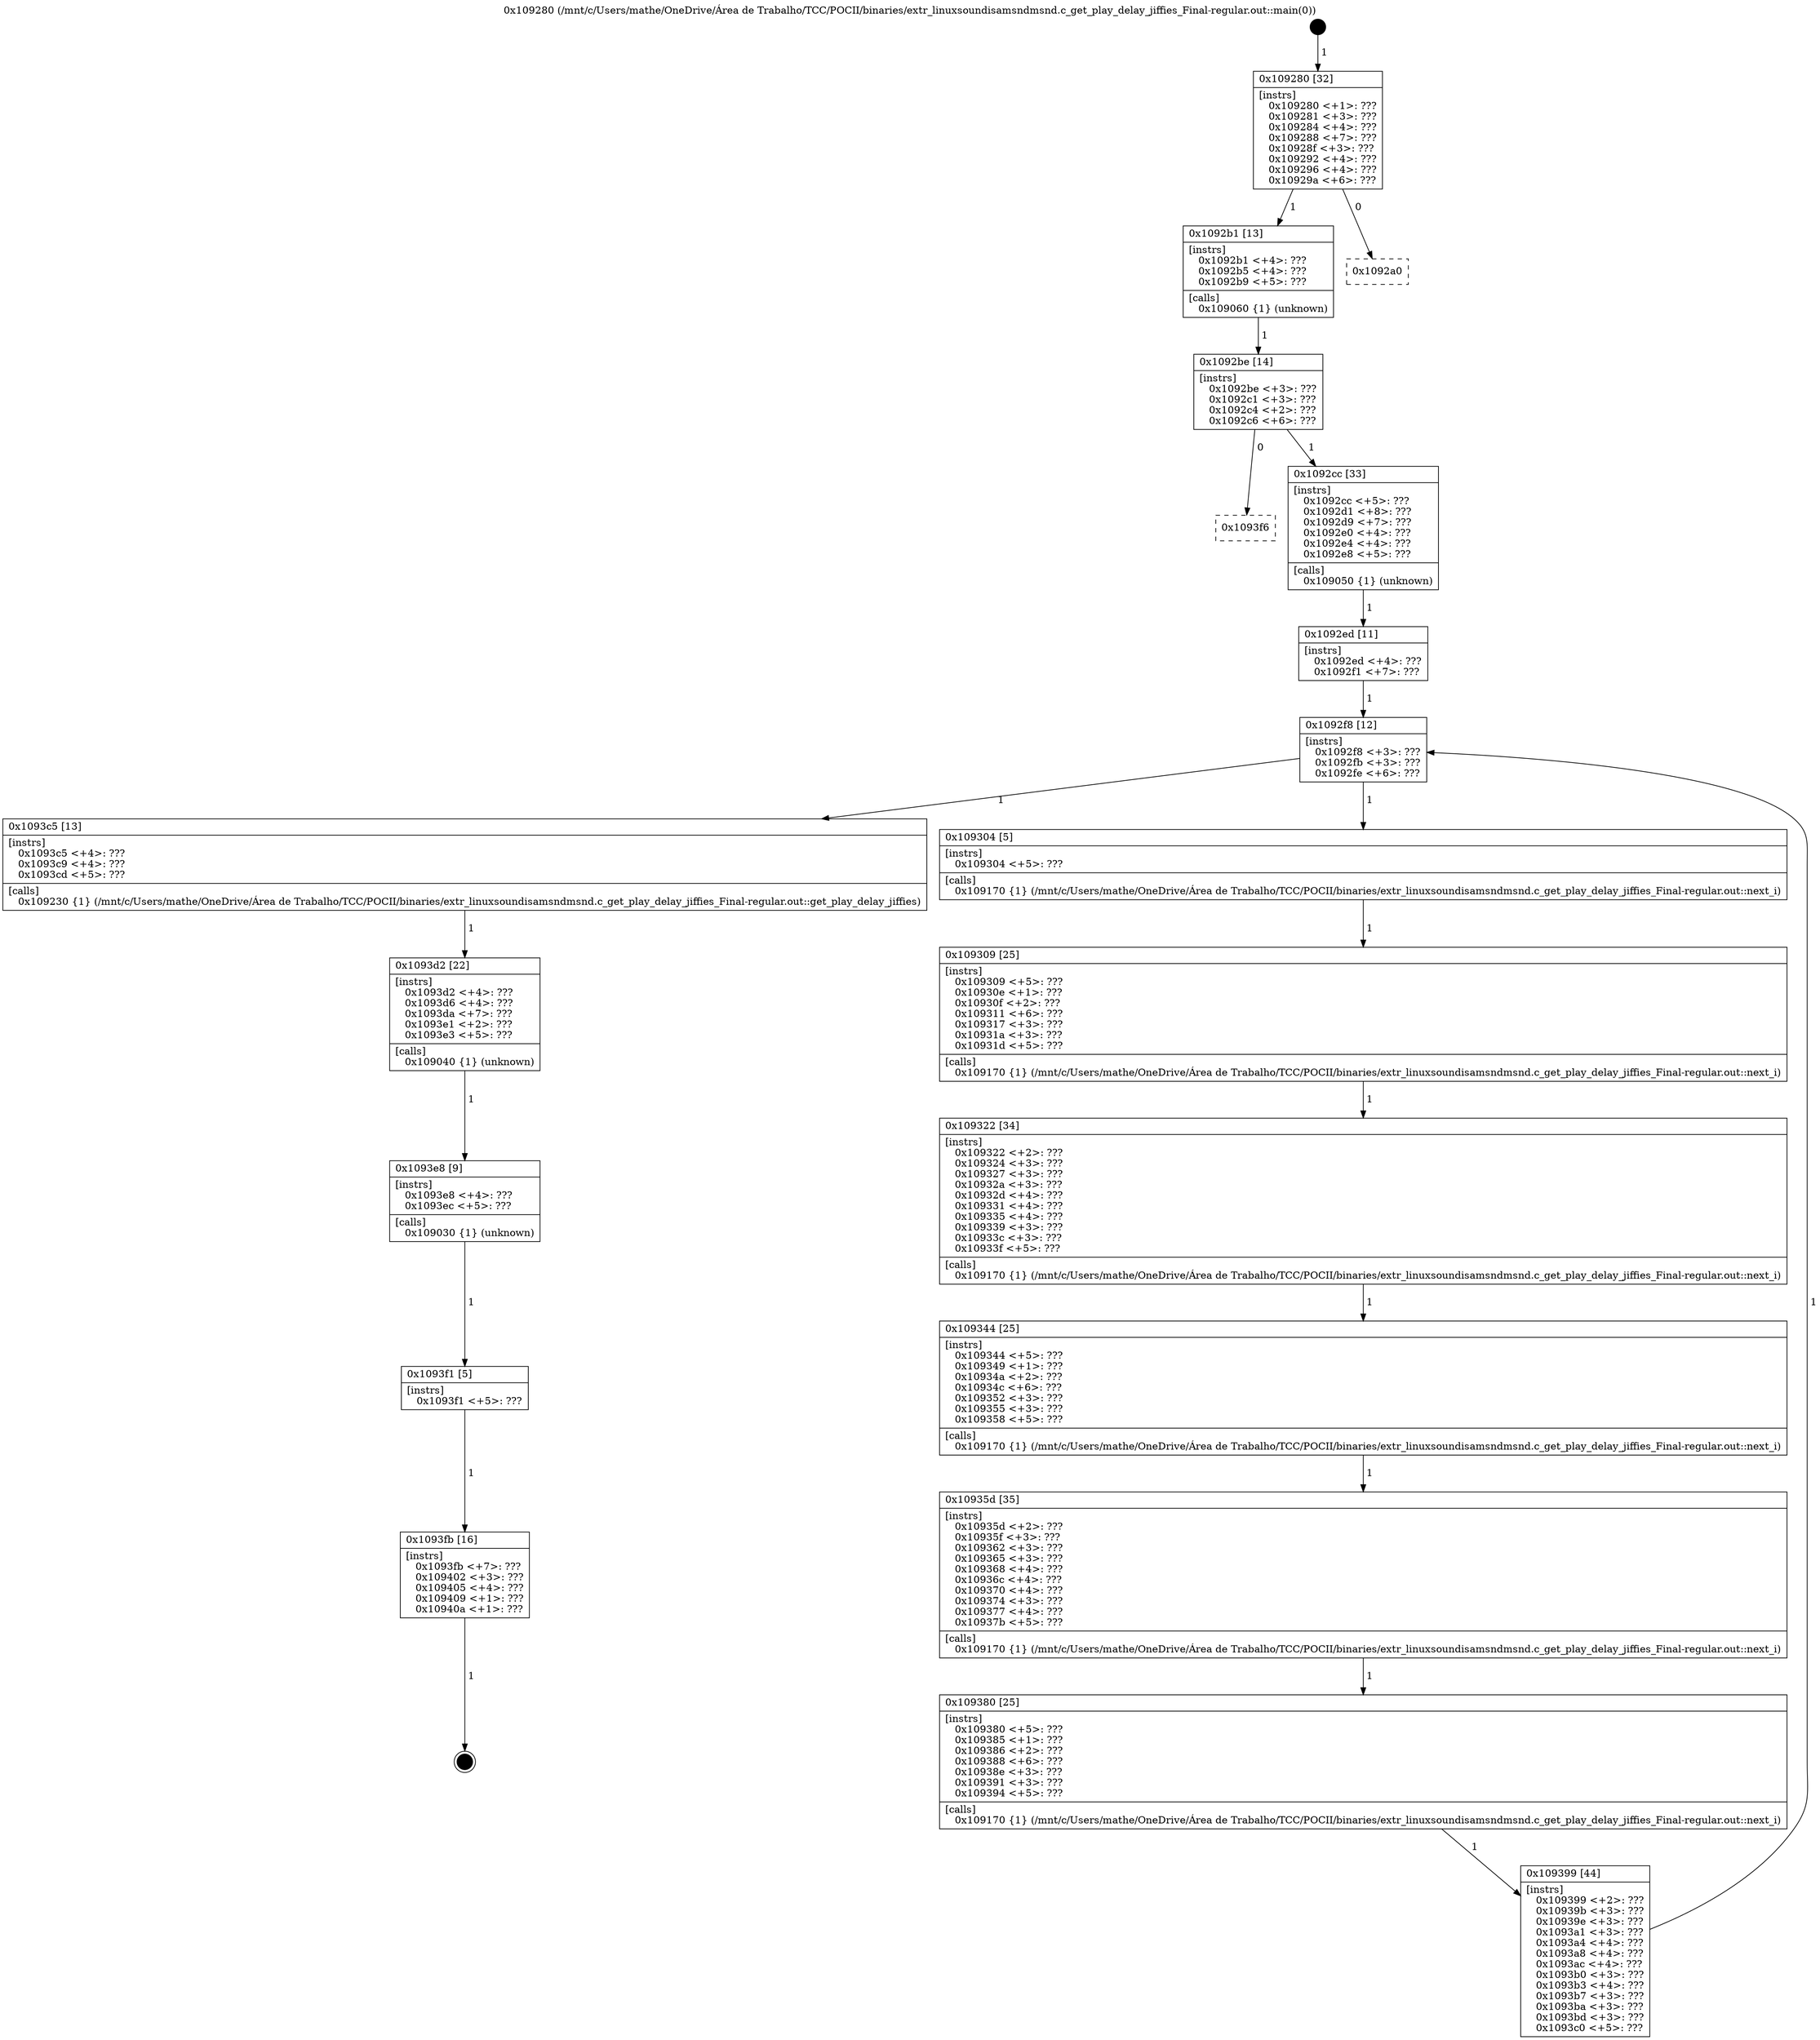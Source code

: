 digraph "0x109280" {
  label = "0x109280 (/mnt/c/Users/mathe/OneDrive/Área de Trabalho/TCC/POCII/binaries/extr_linuxsoundisamsndmsnd.c_get_play_delay_jiffies_Final-regular.out::main(0))"
  labelloc = "t"
  node[shape=record]

  Entry [label="",width=0.3,height=0.3,shape=circle,fillcolor=black,style=filled]
  "0x109280" [label="{
     0x109280 [32]\l
     | [instrs]\l
     &nbsp;&nbsp;0x109280 \<+1\>: ???\l
     &nbsp;&nbsp;0x109281 \<+3\>: ???\l
     &nbsp;&nbsp;0x109284 \<+4\>: ???\l
     &nbsp;&nbsp;0x109288 \<+7\>: ???\l
     &nbsp;&nbsp;0x10928f \<+3\>: ???\l
     &nbsp;&nbsp;0x109292 \<+4\>: ???\l
     &nbsp;&nbsp;0x109296 \<+4\>: ???\l
     &nbsp;&nbsp;0x10929a \<+6\>: ???\l
  }"]
  "0x1092b1" [label="{
     0x1092b1 [13]\l
     | [instrs]\l
     &nbsp;&nbsp;0x1092b1 \<+4\>: ???\l
     &nbsp;&nbsp;0x1092b5 \<+4\>: ???\l
     &nbsp;&nbsp;0x1092b9 \<+5\>: ???\l
     | [calls]\l
     &nbsp;&nbsp;0x109060 \{1\} (unknown)\l
  }"]
  "0x1092a0" [label="{
     0x1092a0\l
  }", style=dashed]
  "0x1092be" [label="{
     0x1092be [14]\l
     | [instrs]\l
     &nbsp;&nbsp;0x1092be \<+3\>: ???\l
     &nbsp;&nbsp;0x1092c1 \<+3\>: ???\l
     &nbsp;&nbsp;0x1092c4 \<+2\>: ???\l
     &nbsp;&nbsp;0x1092c6 \<+6\>: ???\l
  }"]
  "0x1093f6" [label="{
     0x1093f6\l
  }", style=dashed]
  "0x1092cc" [label="{
     0x1092cc [33]\l
     | [instrs]\l
     &nbsp;&nbsp;0x1092cc \<+5\>: ???\l
     &nbsp;&nbsp;0x1092d1 \<+8\>: ???\l
     &nbsp;&nbsp;0x1092d9 \<+7\>: ???\l
     &nbsp;&nbsp;0x1092e0 \<+4\>: ???\l
     &nbsp;&nbsp;0x1092e4 \<+4\>: ???\l
     &nbsp;&nbsp;0x1092e8 \<+5\>: ???\l
     | [calls]\l
     &nbsp;&nbsp;0x109050 \{1\} (unknown)\l
  }"]
  Exit [label="",width=0.3,height=0.3,shape=circle,fillcolor=black,style=filled,peripheries=2]
  "0x1092f8" [label="{
     0x1092f8 [12]\l
     | [instrs]\l
     &nbsp;&nbsp;0x1092f8 \<+3\>: ???\l
     &nbsp;&nbsp;0x1092fb \<+3\>: ???\l
     &nbsp;&nbsp;0x1092fe \<+6\>: ???\l
  }"]
  "0x1093c5" [label="{
     0x1093c5 [13]\l
     | [instrs]\l
     &nbsp;&nbsp;0x1093c5 \<+4\>: ???\l
     &nbsp;&nbsp;0x1093c9 \<+4\>: ???\l
     &nbsp;&nbsp;0x1093cd \<+5\>: ???\l
     | [calls]\l
     &nbsp;&nbsp;0x109230 \{1\} (/mnt/c/Users/mathe/OneDrive/Área de Trabalho/TCC/POCII/binaries/extr_linuxsoundisamsndmsnd.c_get_play_delay_jiffies_Final-regular.out::get_play_delay_jiffies)\l
  }"]
  "0x109304" [label="{
     0x109304 [5]\l
     | [instrs]\l
     &nbsp;&nbsp;0x109304 \<+5\>: ???\l
     | [calls]\l
     &nbsp;&nbsp;0x109170 \{1\} (/mnt/c/Users/mathe/OneDrive/Área de Trabalho/TCC/POCII/binaries/extr_linuxsoundisamsndmsnd.c_get_play_delay_jiffies_Final-regular.out::next_i)\l
  }"]
  "0x109309" [label="{
     0x109309 [25]\l
     | [instrs]\l
     &nbsp;&nbsp;0x109309 \<+5\>: ???\l
     &nbsp;&nbsp;0x10930e \<+1\>: ???\l
     &nbsp;&nbsp;0x10930f \<+2\>: ???\l
     &nbsp;&nbsp;0x109311 \<+6\>: ???\l
     &nbsp;&nbsp;0x109317 \<+3\>: ???\l
     &nbsp;&nbsp;0x10931a \<+3\>: ???\l
     &nbsp;&nbsp;0x10931d \<+5\>: ???\l
     | [calls]\l
     &nbsp;&nbsp;0x109170 \{1\} (/mnt/c/Users/mathe/OneDrive/Área de Trabalho/TCC/POCII/binaries/extr_linuxsoundisamsndmsnd.c_get_play_delay_jiffies_Final-regular.out::next_i)\l
  }"]
  "0x109322" [label="{
     0x109322 [34]\l
     | [instrs]\l
     &nbsp;&nbsp;0x109322 \<+2\>: ???\l
     &nbsp;&nbsp;0x109324 \<+3\>: ???\l
     &nbsp;&nbsp;0x109327 \<+3\>: ???\l
     &nbsp;&nbsp;0x10932a \<+3\>: ???\l
     &nbsp;&nbsp;0x10932d \<+4\>: ???\l
     &nbsp;&nbsp;0x109331 \<+4\>: ???\l
     &nbsp;&nbsp;0x109335 \<+4\>: ???\l
     &nbsp;&nbsp;0x109339 \<+3\>: ???\l
     &nbsp;&nbsp;0x10933c \<+3\>: ???\l
     &nbsp;&nbsp;0x10933f \<+5\>: ???\l
     | [calls]\l
     &nbsp;&nbsp;0x109170 \{1\} (/mnt/c/Users/mathe/OneDrive/Área de Trabalho/TCC/POCII/binaries/extr_linuxsoundisamsndmsnd.c_get_play_delay_jiffies_Final-regular.out::next_i)\l
  }"]
  "0x109344" [label="{
     0x109344 [25]\l
     | [instrs]\l
     &nbsp;&nbsp;0x109344 \<+5\>: ???\l
     &nbsp;&nbsp;0x109349 \<+1\>: ???\l
     &nbsp;&nbsp;0x10934a \<+2\>: ???\l
     &nbsp;&nbsp;0x10934c \<+6\>: ???\l
     &nbsp;&nbsp;0x109352 \<+3\>: ???\l
     &nbsp;&nbsp;0x109355 \<+3\>: ???\l
     &nbsp;&nbsp;0x109358 \<+5\>: ???\l
     | [calls]\l
     &nbsp;&nbsp;0x109170 \{1\} (/mnt/c/Users/mathe/OneDrive/Área de Trabalho/TCC/POCII/binaries/extr_linuxsoundisamsndmsnd.c_get_play_delay_jiffies_Final-regular.out::next_i)\l
  }"]
  "0x10935d" [label="{
     0x10935d [35]\l
     | [instrs]\l
     &nbsp;&nbsp;0x10935d \<+2\>: ???\l
     &nbsp;&nbsp;0x10935f \<+3\>: ???\l
     &nbsp;&nbsp;0x109362 \<+3\>: ???\l
     &nbsp;&nbsp;0x109365 \<+3\>: ???\l
     &nbsp;&nbsp;0x109368 \<+4\>: ???\l
     &nbsp;&nbsp;0x10936c \<+4\>: ???\l
     &nbsp;&nbsp;0x109370 \<+4\>: ???\l
     &nbsp;&nbsp;0x109374 \<+3\>: ???\l
     &nbsp;&nbsp;0x109377 \<+4\>: ???\l
     &nbsp;&nbsp;0x10937b \<+5\>: ???\l
     | [calls]\l
     &nbsp;&nbsp;0x109170 \{1\} (/mnt/c/Users/mathe/OneDrive/Área de Trabalho/TCC/POCII/binaries/extr_linuxsoundisamsndmsnd.c_get_play_delay_jiffies_Final-regular.out::next_i)\l
  }"]
  "0x109380" [label="{
     0x109380 [25]\l
     | [instrs]\l
     &nbsp;&nbsp;0x109380 \<+5\>: ???\l
     &nbsp;&nbsp;0x109385 \<+1\>: ???\l
     &nbsp;&nbsp;0x109386 \<+2\>: ???\l
     &nbsp;&nbsp;0x109388 \<+6\>: ???\l
     &nbsp;&nbsp;0x10938e \<+3\>: ???\l
     &nbsp;&nbsp;0x109391 \<+3\>: ???\l
     &nbsp;&nbsp;0x109394 \<+5\>: ???\l
     | [calls]\l
     &nbsp;&nbsp;0x109170 \{1\} (/mnt/c/Users/mathe/OneDrive/Área de Trabalho/TCC/POCII/binaries/extr_linuxsoundisamsndmsnd.c_get_play_delay_jiffies_Final-regular.out::next_i)\l
  }"]
  "0x109399" [label="{
     0x109399 [44]\l
     | [instrs]\l
     &nbsp;&nbsp;0x109399 \<+2\>: ???\l
     &nbsp;&nbsp;0x10939b \<+3\>: ???\l
     &nbsp;&nbsp;0x10939e \<+3\>: ???\l
     &nbsp;&nbsp;0x1093a1 \<+3\>: ???\l
     &nbsp;&nbsp;0x1093a4 \<+4\>: ???\l
     &nbsp;&nbsp;0x1093a8 \<+4\>: ???\l
     &nbsp;&nbsp;0x1093ac \<+4\>: ???\l
     &nbsp;&nbsp;0x1093b0 \<+3\>: ???\l
     &nbsp;&nbsp;0x1093b3 \<+4\>: ???\l
     &nbsp;&nbsp;0x1093b7 \<+3\>: ???\l
     &nbsp;&nbsp;0x1093ba \<+3\>: ???\l
     &nbsp;&nbsp;0x1093bd \<+3\>: ???\l
     &nbsp;&nbsp;0x1093c0 \<+5\>: ???\l
  }"]
  "0x1092ed" [label="{
     0x1092ed [11]\l
     | [instrs]\l
     &nbsp;&nbsp;0x1092ed \<+4\>: ???\l
     &nbsp;&nbsp;0x1092f1 \<+7\>: ???\l
  }"]
  "0x1093d2" [label="{
     0x1093d2 [22]\l
     | [instrs]\l
     &nbsp;&nbsp;0x1093d2 \<+4\>: ???\l
     &nbsp;&nbsp;0x1093d6 \<+4\>: ???\l
     &nbsp;&nbsp;0x1093da \<+7\>: ???\l
     &nbsp;&nbsp;0x1093e1 \<+2\>: ???\l
     &nbsp;&nbsp;0x1093e3 \<+5\>: ???\l
     | [calls]\l
     &nbsp;&nbsp;0x109040 \{1\} (unknown)\l
  }"]
  "0x1093e8" [label="{
     0x1093e8 [9]\l
     | [instrs]\l
     &nbsp;&nbsp;0x1093e8 \<+4\>: ???\l
     &nbsp;&nbsp;0x1093ec \<+5\>: ???\l
     | [calls]\l
     &nbsp;&nbsp;0x109030 \{1\} (unknown)\l
  }"]
  "0x1093f1" [label="{
     0x1093f1 [5]\l
     | [instrs]\l
     &nbsp;&nbsp;0x1093f1 \<+5\>: ???\l
  }"]
  "0x1093fb" [label="{
     0x1093fb [16]\l
     | [instrs]\l
     &nbsp;&nbsp;0x1093fb \<+7\>: ???\l
     &nbsp;&nbsp;0x109402 \<+3\>: ???\l
     &nbsp;&nbsp;0x109405 \<+4\>: ???\l
     &nbsp;&nbsp;0x109409 \<+1\>: ???\l
     &nbsp;&nbsp;0x10940a \<+1\>: ???\l
  }"]
  Entry -> "0x109280" [label=" 1"]
  "0x109280" -> "0x1092b1" [label=" 1"]
  "0x109280" -> "0x1092a0" [label=" 0"]
  "0x1092b1" -> "0x1092be" [label=" 1"]
  "0x1092be" -> "0x1093f6" [label=" 0"]
  "0x1092be" -> "0x1092cc" [label=" 1"]
  "0x1093fb" -> Exit [label=" 1"]
  "0x1092cc" -> "0x1092ed" [label=" 1"]
  "0x1092f8" -> "0x1093c5" [label=" 1"]
  "0x1092f8" -> "0x109304" [label=" 1"]
  "0x109304" -> "0x109309" [label=" 1"]
  "0x109309" -> "0x109322" [label=" 1"]
  "0x109322" -> "0x109344" [label=" 1"]
  "0x109344" -> "0x10935d" [label=" 1"]
  "0x10935d" -> "0x109380" [label=" 1"]
  "0x109380" -> "0x109399" [label=" 1"]
  "0x1092ed" -> "0x1092f8" [label=" 1"]
  "0x109399" -> "0x1092f8" [label=" 1"]
  "0x1093c5" -> "0x1093d2" [label=" 1"]
  "0x1093d2" -> "0x1093e8" [label=" 1"]
  "0x1093e8" -> "0x1093f1" [label=" 1"]
  "0x1093f1" -> "0x1093fb" [label=" 1"]
}
